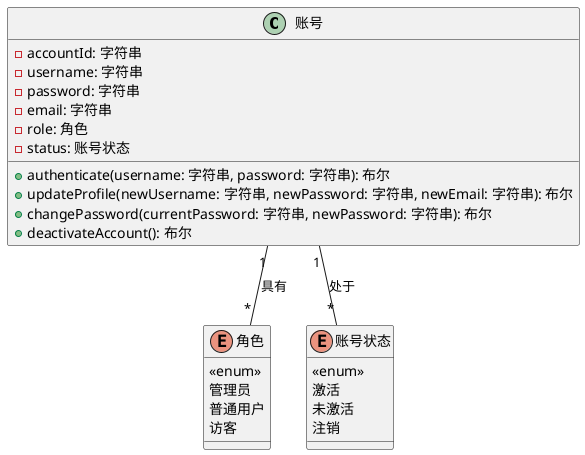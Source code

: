 @startuml

class 账号 {
  -accountId: 字符串
  -username: 字符串
  -password: 字符串
  -email: 字符串
  -role: 角色
  -status: 账号状态
  +authenticate(username: 字符串, password: 字符串): 布尔
  +updateProfile(newUsername: 字符串, newPassword: 字符串, newEmail: 字符串): 布尔
  +changePassword(currentPassword: 字符串, newPassword: 字符串): 布尔
  +deactivateAccount(): 布尔
}

enum 角色 {
  <<enum>>
  管理员
  普通用户
  访客
}

enum 账号状态 {
  <<enum>>
  激活
  未激活
  注销
}

账号 "1" -- "*" 角色 : "具有"
账号 "1" -- "*" 账号状态 : "处于"

@enduml
